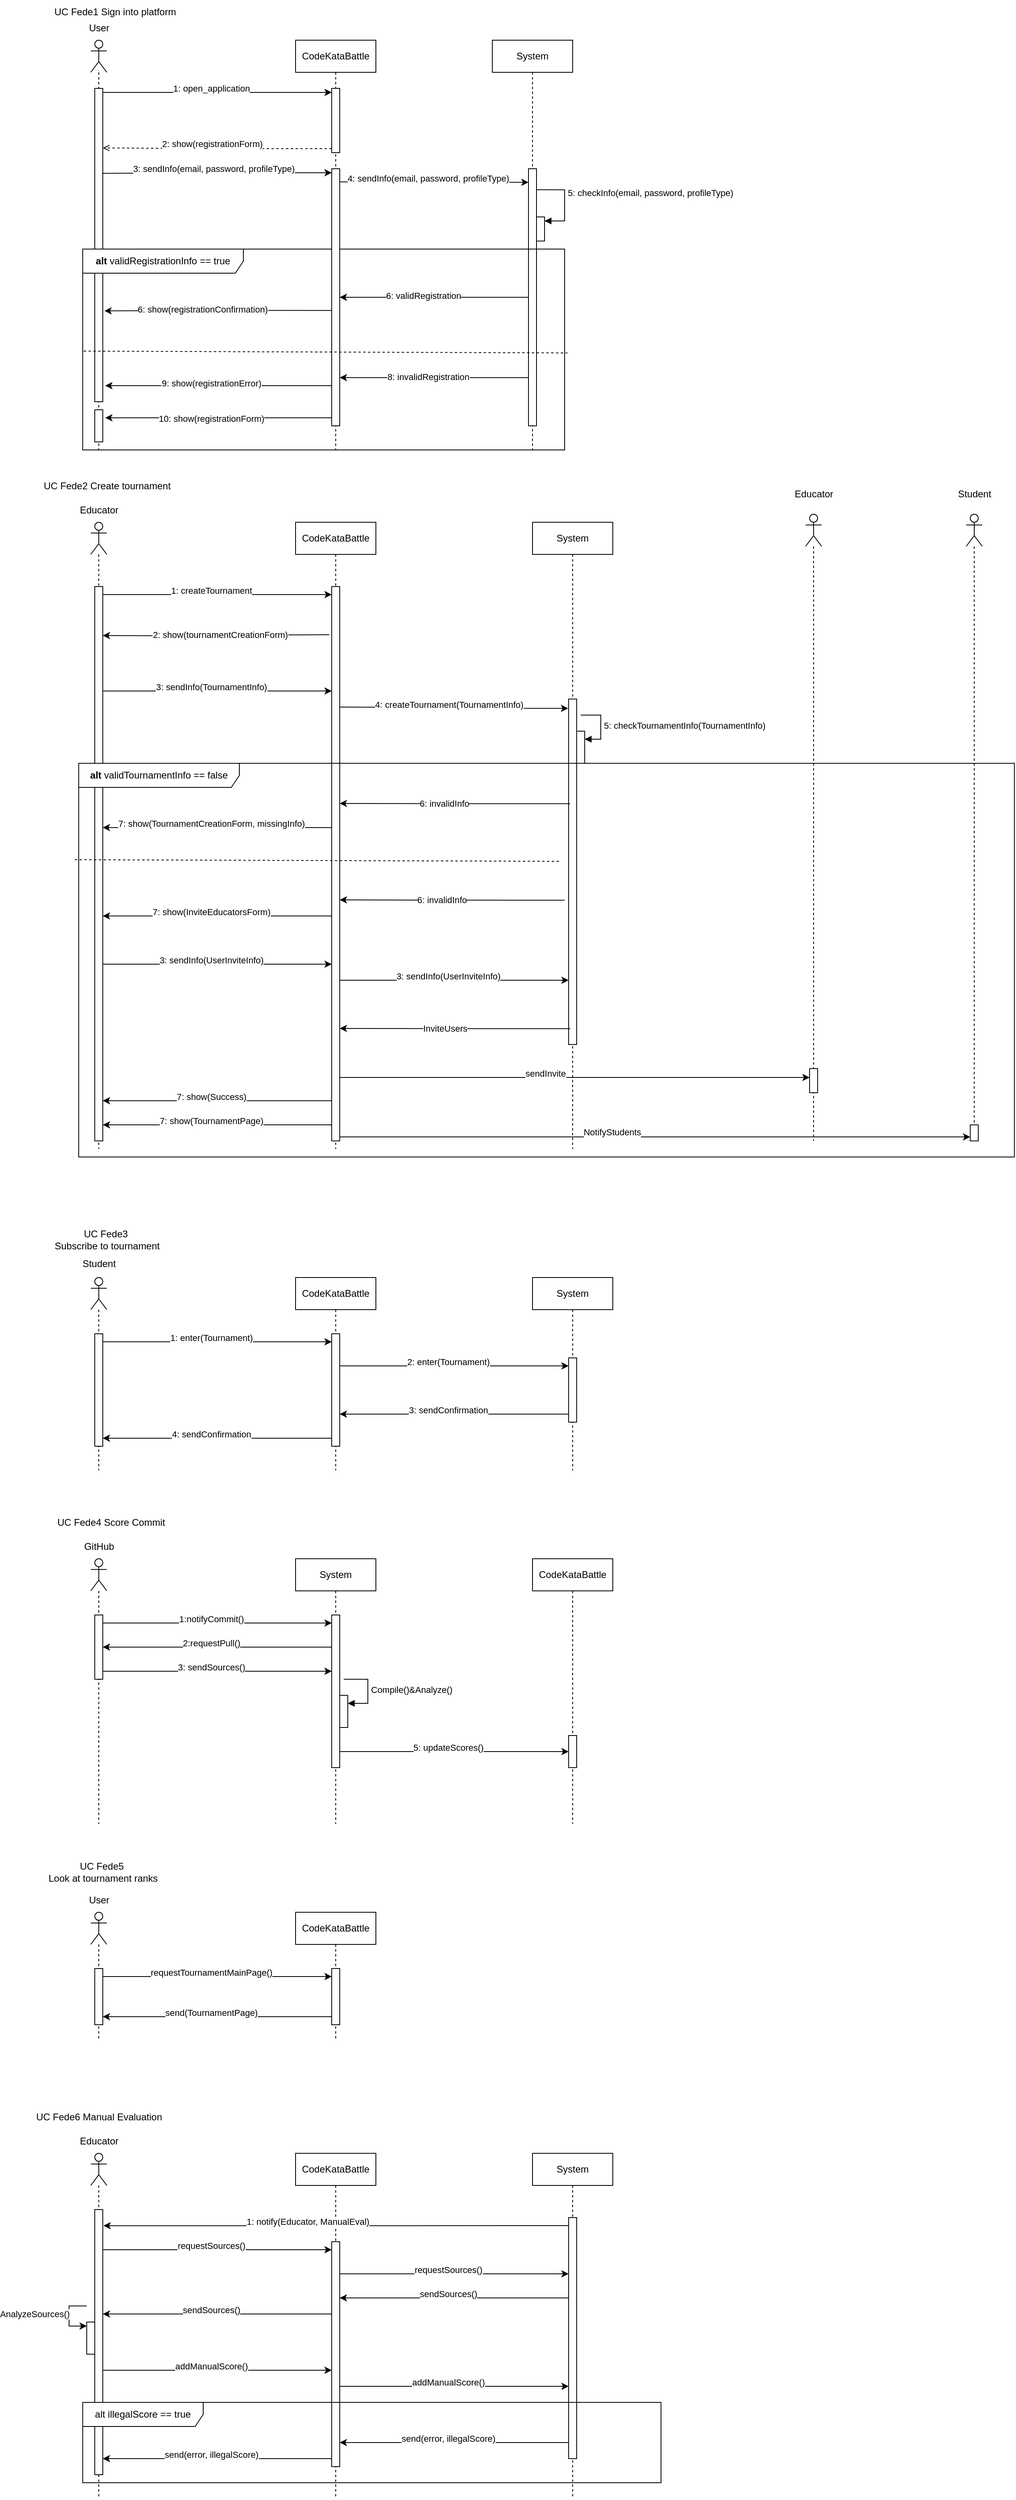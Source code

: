 <mxfile version="22.1.3" type="device">
  <diagram name="Page-1" id="2YBvvXClWsGukQMizWep">
    <mxGraphModel dx="1669" dy="454" grid="1" gridSize="10" guides="1" tooltips="1" connect="1" arrows="1" fold="1" page="1" pageScale="1" pageWidth="850" pageHeight="1100" math="0" shadow="0">
      <root>
        <mxCell id="0" />
        <mxCell id="1" parent="0" />
        <mxCell id="Wwknnj7imQhr6KvqIxDG-1" value="" style="shape=umlLifeline;perimeter=lifelinePerimeter;whiteSpace=wrap;html=1;container=1;dropTarget=0;collapsible=0;recursiveResize=0;outlineConnect=0;portConstraint=eastwest;newEdgeStyle={&quot;curved&quot;:0,&quot;rounded&quot;:0};participant=umlActor;" parent="1" vertex="1">
          <mxGeometry x="70" y="60" width="20" height="510" as="geometry" />
        </mxCell>
        <mxCell id="Wwknnj7imQhr6KvqIxDG-5" value="" style="html=1;points=[[0,0,0,0,5],[0,0.5,0,0,0],[0,1,0,0,-5],[1,0,0,0,5],[1,0.5,0,0,0],[1,1,0,0,-5]];perimeter=orthogonalPerimeter;outlineConnect=0;targetShapes=umlLifeline;portConstraint=eastwest;newEdgeStyle={&quot;curved&quot;:0,&quot;rounded&quot;:0};" parent="Wwknnj7imQhr6KvqIxDG-1" vertex="1">
          <mxGeometry x="5" y="60" width="10" height="390" as="geometry" />
        </mxCell>
        <mxCell id="Wwknnj7imQhr6KvqIxDG-2" value="CodeKataBattle" style="shape=umlLifeline;perimeter=lifelinePerimeter;whiteSpace=wrap;html=1;container=1;dropTarget=0;collapsible=0;recursiveResize=0;outlineConnect=0;portConstraint=eastwest;newEdgeStyle={&quot;curved&quot;:0,&quot;rounded&quot;:0};" parent="1" vertex="1">
          <mxGeometry x="325" y="60" width="100" height="510" as="geometry" />
        </mxCell>
        <mxCell id="Wwknnj7imQhr6KvqIxDG-3" value="" style="html=1;points=[[0,0,0,0,5],[0,1,0,0,-5],[1,0,0,0,5],[1,1,0,0,-5]];perimeter=orthogonalPerimeter;outlineConnect=0;targetShapes=umlLifeline;portConstraint=eastwest;newEdgeStyle={&quot;curved&quot;:0,&quot;rounded&quot;:0};" parent="Wwknnj7imQhr6KvqIxDG-2" vertex="1">
          <mxGeometry x="45" y="60" width="10" height="80" as="geometry" />
        </mxCell>
        <mxCell id="Wwknnj7imQhr6KvqIxDG-6" style="edgeStyle=orthogonalEdgeStyle;rounded=0;orthogonalLoop=1;jettySize=auto;html=1;curved=0;exitX=1;exitY=0;exitDx=0;exitDy=5;exitPerimeter=0;entryX=0;entryY=0;entryDx=0;entryDy=5;entryPerimeter=0;" parent="1" source="Wwknnj7imQhr6KvqIxDG-5" target="Wwknnj7imQhr6KvqIxDG-3" edge="1">
          <mxGeometry relative="1" as="geometry" />
        </mxCell>
        <mxCell id="Wwknnj7imQhr6KvqIxDG-7" value="1: open_application" style="edgeLabel;html=1;align=center;verticalAlign=middle;resizable=0;points=[];" parent="Wwknnj7imQhr6KvqIxDG-6" vertex="1" connectable="0">
          <mxGeometry x="-0.192" relative="1" as="geometry">
            <mxPoint x="20" y="-5" as="offset" />
          </mxGeometry>
        </mxCell>
        <mxCell id="Wwknnj7imQhr6KvqIxDG-8" style="edgeStyle=orthogonalEdgeStyle;rounded=0;orthogonalLoop=1;jettySize=auto;html=1;curved=0;exitX=0;exitY=1;exitDx=0;exitDy=-5;exitPerimeter=0;dashed=1;endArrow=open;endFill=0;entryX=0.755;entryY=0.263;entryDx=0;entryDy=0;entryPerimeter=0;" parent="1" source="Wwknnj7imQhr6KvqIxDG-3" target="Wwknnj7imQhr6KvqIxDG-1" edge="1">
          <mxGeometry relative="1" as="geometry">
            <mxPoint x="100" y="195" as="targetPoint" />
          </mxGeometry>
        </mxCell>
        <mxCell id="Wwknnj7imQhr6KvqIxDG-9" value="2: show(registrationForm)" style="edgeLabel;html=1;align=center;verticalAlign=middle;resizable=0;points=[];" parent="Wwknnj7imQhr6KvqIxDG-8" vertex="1" connectable="0">
          <mxGeometry x="0.155" y="1" relative="1" as="geometry">
            <mxPoint x="15" y="-6" as="offset" />
          </mxGeometry>
        </mxCell>
        <mxCell id="Wwknnj7imQhr6KvqIxDG-10" value="System" style="shape=umlLifeline;perimeter=lifelinePerimeter;whiteSpace=wrap;html=1;container=1;dropTarget=0;collapsible=0;recursiveResize=0;outlineConnect=0;portConstraint=eastwest;newEdgeStyle={&quot;curved&quot;:0,&quot;rounded&quot;:0};" parent="1" vertex="1">
          <mxGeometry x="570" y="60" width="100" height="510" as="geometry" />
        </mxCell>
        <mxCell id="Wwknnj7imQhr6KvqIxDG-12" value="" style="html=1;points=[[0,0,0,0,5],[0,1,0,0,-5],[1,0,0,0,5],[1,1,0,0,-5]];perimeter=orthogonalPerimeter;outlineConnect=0;targetShapes=umlLifeline;portConstraint=eastwest;newEdgeStyle={&quot;curved&quot;:0,&quot;rounded&quot;:0};" parent="Wwknnj7imQhr6KvqIxDG-10" vertex="1">
          <mxGeometry x="45" y="160" width="10" height="320" as="geometry" />
        </mxCell>
        <mxCell id="Wwknnj7imQhr6KvqIxDG-26" value="" style="html=1;points=[[0,0,0,0,5],[0,1,0,0,-5],[1,0,0,0,5],[1,1,0,0,-5]];perimeter=orthogonalPerimeter;outlineConnect=0;targetShapes=umlLifeline;portConstraint=eastwest;newEdgeStyle={&quot;curved&quot;:0,&quot;rounded&quot;:0};" parent="Wwknnj7imQhr6KvqIxDG-10" vertex="1">
          <mxGeometry x="55" y="220" width="10" height="30" as="geometry" />
        </mxCell>
        <mxCell id="Wwknnj7imQhr6KvqIxDG-27" value="5: checkInfo(email, password, profileType)" style="html=1;align=left;spacingLeft=2;endArrow=block;rounded=0;edgeStyle=orthogonalEdgeStyle;curved=0;rounded=0;exitX=0.546;exitY=0.365;exitDx=0;exitDy=0;exitPerimeter=0;entryX=1;entryY=0;entryDx=0;entryDy=5;entryPerimeter=0;" parent="Wwknnj7imQhr6KvqIxDG-10" source="Wwknnj7imQhr6KvqIxDG-10" target="Wwknnj7imQhr6KvqIxDG-26" edge="1">
          <mxGeometry x="-0.21" relative="1" as="geometry">
            <mxPoint x="60" y="170" as="sourcePoint" />
            <Array as="points">
              <mxPoint x="90" y="186" />
              <mxPoint x="90" y="225" />
            </Array>
            <mxPoint as="offset" />
          </mxGeometry>
        </mxCell>
        <mxCell id="Wwknnj7imQhr6KvqIxDG-14" style="edgeStyle=orthogonalEdgeStyle;rounded=0;orthogonalLoop=1;jettySize=auto;html=1;curved=0;entryX=0.707;entryY=0.325;entryDx=0;entryDy=0;entryPerimeter=0;startArrow=classic;startFill=1;endArrow=none;endFill=0;exitX=0;exitY=0;exitDx=0;exitDy=5;exitPerimeter=0;" parent="1" source="Wwknnj7imQhr6KvqIxDG-19" target="Wwknnj7imQhr6KvqIxDG-1" edge="1">
          <mxGeometry relative="1" as="geometry">
            <mxPoint x="360" y="225" as="sourcePoint" />
          </mxGeometry>
        </mxCell>
        <mxCell id="Wwknnj7imQhr6KvqIxDG-15" value="3: sendInfo(email, password, profileType)" style="edgeLabel;html=1;align=center;verticalAlign=middle;resizable=0;points=[];" parent="Wwknnj7imQhr6KvqIxDG-14" vertex="1" connectable="0">
          <mxGeometry x="0.032" relative="1" as="geometry">
            <mxPoint y="-6" as="offset" />
          </mxGeometry>
        </mxCell>
        <mxCell id="Wwknnj7imQhr6KvqIxDG-17" value="&lt;b&gt;alt&lt;/b&gt;&amp;nbsp;validRegistrationInfo == true" style="shape=umlFrame;whiteSpace=wrap;html=1;pointerEvents=0;width=200;height=30;" parent="1" vertex="1">
          <mxGeometry x="60" y="320" width="600" height="250" as="geometry" />
        </mxCell>
        <mxCell id="Wwknnj7imQhr6KvqIxDG-29" style="edgeStyle=orthogonalEdgeStyle;rounded=0;orthogonalLoop=1;jettySize=auto;html=1;curved=0;entryX=1.2;entryY=0.71;entryDx=0;entryDy=0;entryPerimeter=0;exitX=-0.062;exitY=0.551;exitDx=0;exitDy=0;exitPerimeter=0;" parent="1" source="Wwknnj7imQhr6KvqIxDG-19" target="Wwknnj7imQhr6KvqIxDG-5" edge="1">
          <mxGeometry relative="1" as="geometry" />
        </mxCell>
        <mxCell id="Wwknnj7imQhr6KvqIxDG-33" value="6: show(registrationConfirmation)" style="edgeLabel;html=1;align=center;verticalAlign=middle;resizable=0;points=[];" parent="Wwknnj7imQhr6KvqIxDG-29" vertex="1" connectable="0">
          <mxGeometry x="0.143" y="-2" relative="1" as="geometry">
            <mxPoint as="offset" />
          </mxGeometry>
        </mxCell>
        <mxCell id="Wwknnj7imQhr6KvqIxDG-19" value="" style="html=1;points=[[0,0,0,0,5],[0,1,0,0,-5],[1,0,0,0,5],[1,1,0,0,-5]];perimeter=orthogonalPerimeter;outlineConnect=0;targetShapes=umlLifeline;portConstraint=eastwest;newEdgeStyle={&quot;curved&quot;:0,&quot;rounded&quot;:0};" parent="1" vertex="1">
          <mxGeometry x="370" y="220" width="10" height="320" as="geometry" />
        </mxCell>
        <mxCell id="Wwknnj7imQhr6KvqIxDG-20" style="edgeStyle=orthogonalEdgeStyle;rounded=0;orthogonalLoop=1;jettySize=auto;html=1;curved=0;exitX=1.033;exitY=0.051;exitDx=0;exitDy=0;exitPerimeter=0;entryX=0.01;entryY=0.053;entryDx=0;entryDy=0;entryPerimeter=0;" parent="1" source="Wwknnj7imQhr6KvqIxDG-19" target="Wwknnj7imQhr6KvqIxDG-12" edge="1">
          <mxGeometry relative="1" as="geometry" />
        </mxCell>
        <mxCell id="Wwknnj7imQhr6KvqIxDG-21" value="4: sendInfo(email, password, profileType)" style="edgeLabel;html=1;align=center;verticalAlign=middle;resizable=0;points=[];" parent="Wwknnj7imQhr6KvqIxDG-20" vertex="1" connectable="0">
          <mxGeometry x="0.04" relative="1" as="geometry">
            <mxPoint x="-12" y="-5" as="offset" />
          </mxGeometry>
        </mxCell>
        <mxCell id="Wwknnj7imQhr6KvqIxDG-22" value="" style="endArrow=none;dashed=1;html=1;rounded=0;entryX=1.006;entryY=0.517;entryDx=0;entryDy=0;entryPerimeter=0;exitX=0.002;exitY=0.508;exitDx=0;exitDy=0;exitPerimeter=0;" parent="1" source="Wwknnj7imQhr6KvqIxDG-17" target="Wwknnj7imQhr6KvqIxDG-17" edge="1">
          <mxGeometry width="50" height="50" relative="1" as="geometry">
            <mxPoint x="60" y="380" as="sourcePoint" />
            <mxPoint x="110" y="330" as="targetPoint" />
          </mxGeometry>
        </mxCell>
        <mxCell id="Wwknnj7imQhr6KvqIxDG-28" style="edgeStyle=orthogonalEdgeStyle;rounded=0;orthogonalLoop=1;jettySize=auto;html=1;curved=0;" parent="1" source="Wwknnj7imQhr6KvqIxDG-12" target="Wwknnj7imQhr6KvqIxDG-19" edge="1">
          <mxGeometry relative="1" as="geometry" />
        </mxCell>
        <mxCell id="Wwknnj7imQhr6KvqIxDG-32" value="6: validRegistration" style="edgeLabel;html=1;align=center;verticalAlign=middle;resizable=0;points=[];" parent="Wwknnj7imQhr6KvqIxDG-28" vertex="1" connectable="0">
          <mxGeometry x="0.118" y="-2" relative="1" as="geometry">
            <mxPoint as="offset" />
          </mxGeometry>
        </mxCell>
        <mxCell id="Wwknnj7imQhr6KvqIxDG-30" style="edgeStyle=orthogonalEdgeStyle;rounded=0;orthogonalLoop=1;jettySize=auto;html=1;curved=0;entryX=1.248;entryY=0.657;entryDx=0;entryDy=0;entryPerimeter=0;exitX=-0.062;exitY=0.551;exitDx=0;exitDy=0;exitPerimeter=0;" parent="1" edge="1">
          <mxGeometry relative="1" as="geometry">
            <mxPoint x="370" y="490" as="sourcePoint" />
            <mxPoint x="88" y="490" as="targetPoint" />
          </mxGeometry>
        </mxCell>
        <mxCell id="Wwknnj7imQhr6KvqIxDG-36" value="9: show(registrationError)" style="edgeLabel;html=1;align=center;verticalAlign=middle;resizable=0;points=[];" parent="Wwknnj7imQhr6KvqIxDG-30" vertex="1" connectable="0">
          <mxGeometry x="0.423" y="-3" relative="1" as="geometry">
            <mxPoint x="50" as="offset" />
          </mxGeometry>
        </mxCell>
        <mxCell id="Wwknnj7imQhr6KvqIxDG-31" style="edgeStyle=orthogonalEdgeStyle;rounded=0;orthogonalLoop=1;jettySize=auto;html=1;curved=0;" parent="1" edge="1">
          <mxGeometry relative="1" as="geometry">
            <mxPoint x="615" y="480" as="sourcePoint" />
            <mxPoint x="380" y="480" as="targetPoint" />
          </mxGeometry>
        </mxCell>
        <mxCell id="Wwknnj7imQhr6KvqIxDG-35" value="8: invalidRegistration" style="edgeLabel;html=1;align=center;verticalAlign=middle;resizable=0;points=[];" parent="Wwknnj7imQhr6KvqIxDG-31" vertex="1" connectable="0">
          <mxGeometry x="0.219" y="-1" relative="1" as="geometry">
            <mxPoint x="18" as="offset" />
          </mxGeometry>
        </mxCell>
        <mxCell id="Wwknnj7imQhr6KvqIxDG-34" style="edgeStyle=orthogonalEdgeStyle;rounded=0;orthogonalLoop=1;jettySize=auto;html=1;curved=0;entryX=1.248;entryY=0.657;entryDx=0;entryDy=0;entryPerimeter=0;exitX=-0.062;exitY=0.551;exitDx=0;exitDy=0;exitPerimeter=0;" parent="1" edge="1">
          <mxGeometry relative="1" as="geometry">
            <mxPoint x="370" y="530" as="sourcePoint" />
            <mxPoint x="88" y="530" as="targetPoint" />
          </mxGeometry>
        </mxCell>
        <mxCell id="Wwknnj7imQhr6KvqIxDG-37" value="10: show(registrationForm)" style="edgeLabel;html=1;align=center;verticalAlign=middle;resizable=0;points=[];" parent="Wwknnj7imQhr6KvqIxDG-34" vertex="1" connectable="0">
          <mxGeometry x="0.24" y="1" relative="1" as="geometry">
            <mxPoint x="25" as="offset" />
          </mxGeometry>
        </mxCell>
        <mxCell id="Wwknnj7imQhr6KvqIxDG-38" value="User" style="text;html=1;align=center;verticalAlign=middle;resizable=0;points=[];autosize=1;strokeColor=none;fillColor=none;" parent="1" vertex="1">
          <mxGeometry x="55" y="30" width="50" height="30" as="geometry" />
        </mxCell>
        <mxCell id="Wwknnj7imQhr6KvqIxDG-39" value="" style="html=1;points=[[0,0,0,0,5],[0,0.5,0,0,0],[0,1,0,0,-5],[1,0,0,0,5],[1,0.5,0,0,0],[1,1,0,0,-5]];perimeter=orthogonalPerimeter;outlineConnect=0;targetShapes=umlLifeline;portConstraint=eastwest;newEdgeStyle={&quot;curved&quot;:0,&quot;rounded&quot;:0};" parent="1" vertex="1">
          <mxGeometry x="75" y="520" width="10" height="40" as="geometry" />
        </mxCell>
        <mxCell id="Wwknnj7imQhr6KvqIxDG-40" value="UC Fede1 Sign into platform" style="text;html=1;align=center;verticalAlign=middle;resizable=0;points=[];autosize=1;strokeColor=none;fillColor=none;" parent="1" vertex="1">
          <mxGeometry x="15" y="10" width="170" height="30" as="geometry" />
        </mxCell>
        <mxCell id="Wwknnj7imQhr6KvqIxDG-41" value="UC Fede2 Create tournament" style="text;html=1;align=center;verticalAlign=middle;resizable=0;points=[];autosize=1;strokeColor=none;fillColor=none;" parent="1" vertex="1">
          <mxGeometry y="600" width="180" height="30" as="geometry" />
        </mxCell>
        <mxCell id="Wwknnj7imQhr6KvqIxDG-43" value="" style="shape=umlLifeline;perimeter=lifelinePerimeter;whiteSpace=wrap;html=1;container=1;dropTarget=0;collapsible=0;recursiveResize=0;outlineConnect=0;portConstraint=eastwest;newEdgeStyle={&quot;curved&quot;:0,&quot;rounded&quot;:0};participant=umlActor;" parent="1" vertex="1">
          <mxGeometry x="70" y="660" width="20" height="780" as="geometry" />
        </mxCell>
        <mxCell id="Wwknnj7imQhr6KvqIxDG-70" value="" style="html=1;points=[[0,0,0,0,5],[0,1,0,0,-5],[1,0,0,0,5],[1,1,0,0,-5]];perimeter=orthogonalPerimeter;outlineConnect=0;targetShapes=umlLifeline;portConstraint=eastwest;newEdgeStyle={&quot;curved&quot;:0,&quot;rounded&quot;:0};" parent="Wwknnj7imQhr6KvqIxDG-43" vertex="1">
          <mxGeometry x="5" y="80" width="10" height="690" as="geometry" />
        </mxCell>
        <mxCell id="Wwknnj7imQhr6KvqIxDG-44" value="CodeKataBattle" style="shape=umlLifeline;perimeter=lifelinePerimeter;whiteSpace=wrap;html=1;container=1;dropTarget=0;collapsible=0;recursiveResize=0;outlineConnect=0;portConstraint=eastwest;newEdgeStyle={&quot;curved&quot;:0,&quot;rounded&quot;:0};" parent="1" vertex="1">
          <mxGeometry x="325" y="660" width="100" height="780" as="geometry" />
        </mxCell>
        <mxCell id="Wwknnj7imQhr6KvqIxDG-71" value="" style="html=1;points=[[0,0,0,0,5],[0,1,0,0,-5],[1,0,0,0,5],[1,1,0,0,-5]];perimeter=orthogonalPerimeter;outlineConnect=0;targetShapes=umlLifeline;portConstraint=eastwest;newEdgeStyle={&quot;curved&quot;:0,&quot;rounded&quot;:0};" parent="Wwknnj7imQhr6KvqIxDG-44" vertex="1">
          <mxGeometry x="45" y="80" width="10" height="690" as="geometry" />
        </mxCell>
        <mxCell id="Wwknnj7imQhr6KvqIxDG-46" value="System" style="shape=umlLifeline;perimeter=lifelinePerimeter;whiteSpace=wrap;html=1;container=1;dropTarget=0;collapsible=0;recursiveResize=0;outlineConnect=0;portConstraint=eastwest;newEdgeStyle={&quot;curved&quot;:0,&quot;rounded&quot;:0};" parent="1" vertex="1">
          <mxGeometry x="620" y="660" width="100" height="780" as="geometry" />
        </mxCell>
        <mxCell id="Wwknnj7imQhr6KvqIxDG-61" value="" style="html=1;points=[[0,0,0,0,5],[0,1,0,0,-5],[1,0,0,0,5],[1,1,0,0,-5]];perimeter=orthogonalPerimeter;outlineConnect=0;targetShapes=umlLifeline;portConstraint=eastwest;newEdgeStyle={&quot;curved&quot;:0,&quot;rounded&quot;:0};" parent="Wwknnj7imQhr6KvqIxDG-46" vertex="1">
          <mxGeometry x="55" y="260" width="10" height="40" as="geometry" />
        </mxCell>
        <mxCell id="Wwknnj7imQhr6KvqIxDG-62" value="5: checkTournamentInfo(TournamentInfo)" style="html=1;align=left;spacingLeft=2;endArrow=block;rounded=0;edgeStyle=orthogonalEdgeStyle;curved=0;rounded=0;" parent="Wwknnj7imQhr6KvqIxDG-46" target="Wwknnj7imQhr6KvqIxDG-61" edge="1">
          <mxGeometry relative="1" as="geometry">
            <mxPoint x="60" y="240" as="sourcePoint" />
            <Array as="points">
              <mxPoint x="85" y="270" />
            </Array>
          </mxGeometry>
        </mxCell>
        <mxCell id="Wwknnj7imQhr6KvqIxDG-72" value="" style="html=1;points=[[0,0,0,0,5],[0,1,0,0,-5],[1,0,0,0,5],[1,1,0,0,-5]];perimeter=orthogonalPerimeter;outlineConnect=0;targetShapes=umlLifeline;portConstraint=eastwest;newEdgeStyle={&quot;curved&quot;:0,&quot;rounded&quot;:0};" parent="Wwknnj7imQhr6KvqIxDG-46" vertex="1">
          <mxGeometry x="45" y="220" width="10" height="430" as="geometry" />
        </mxCell>
        <mxCell id="Wwknnj7imQhr6KvqIxDG-48" style="edgeStyle=orthogonalEdgeStyle;rounded=0;orthogonalLoop=1;jettySize=auto;html=1;curved=0;exitX=1;exitY=0;exitDx=0;exitDy=5;exitPerimeter=0;entryX=0;entryY=0;entryDx=0;entryDy=5;entryPerimeter=0;" parent="1" edge="1">
          <mxGeometry relative="1" as="geometry">
            <mxPoint x="85" y="750" as="sourcePoint" />
            <mxPoint x="370" y="750" as="targetPoint" />
          </mxGeometry>
        </mxCell>
        <mxCell id="Wwknnj7imQhr6KvqIxDG-49" value="1: createTournament" style="edgeLabel;html=1;align=center;verticalAlign=middle;resizable=0;points=[];" parent="Wwknnj7imQhr6KvqIxDG-48" vertex="1" connectable="0">
          <mxGeometry x="-0.192" relative="1" as="geometry">
            <mxPoint x="20" y="-5" as="offset" />
          </mxGeometry>
        </mxCell>
        <mxCell id="Wwknnj7imQhr6KvqIxDG-50" style="edgeStyle=orthogonalEdgeStyle;rounded=0;orthogonalLoop=1;jettySize=auto;html=1;curved=0;entryX=1.2;entryY=0.71;entryDx=0;entryDy=0;entryPerimeter=0;exitX=-0.062;exitY=0.551;exitDx=0;exitDy=0;exitPerimeter=0;" parent="1" edge="1">
          <mxGeometry relative="1" as="geometry">
            <mxPoint x="367" y="800" as="sourcePoint" />
            <mxPoint x="85" y="801" as="targetPoint" />
          </mxGeometry>
        </mxCell>
        <mxCell id="Wwknnj7imQhr6KvqIxDG-51" value="2: show(tournamentCreationForm)" style="edgeLabel;html=1;align=center;verticalAlign=middle;resizable=0;points=[];" parent="Wwknnj7imQhr6KvqIxDG-50" vertex="1" connectable="0">
          <mxGeometry x="0.143" y="-2" relative="1" as="geometry">
            <mxPoint x="24" as="offset" />
          </mxGeometry>
        </mxCell>
        <mxCell id="Wwknnj7imQhr6KvqIxDG-52" style="edgeStyle=orthogonalEdgeStyle;rounded=0;orthogonalLoop=1;jettySize=auto;html=1;curved=0;exitX=1;exitY=0;exitDx=0;exitDy=5;exitPerimeter=0;entryX=0;entryY=0;entryDx=0;entryDy=5;entryPerimeter=0;" parent="1" edge="1">
          <mxGeometry relative="1" as="geometry">
            <mxPoint x="85" y="870" as="sourcePoint" />
            <mxPoint x="370" y="870" as="targetPoint" />
          </mxGeometry>
        </mxCell>
        <mxCell id="Wwknnj7imQhr6KvqIxDG-53" value="3: sendInfo(TournamentInfo)" style="edgeLabel;html=1;align=center;verticalAlign=middle;resizable=0;points=[];" parent="Wwknnj7imQhr6KvqIxDG-52" vertex="1" connectable="0">
          <mxGeometry x="-0.192" relative="1" as="geometry">
            <mxPoint x="20" y="-5" as="offset" />
          </mxGeometry>
        </mxCell>
        <mxCell id="Wwknnj7imQhr6KvqIxDG-56" style="edgeStyle=orthogonalEdgeStyle;rounded=0;orthogonalLoop=1;jettySize=auto;html=1;curved=0;exitX=1.033;exitY=0.051;exitDx=0;exitDy=0;exitPerimeter=0;entryX=0.444;entryY=0.297;entryDx=0;entryDy=0;entryPerimeter=0;" parent="1" target="Wwknnj7imQhr6KvqIxDG-46" edge="1">
          <mxGeometry relative="1" as="geometry">
            <mxPoint x="380" y="890" as="sourcePoint" />
            <mxPoint x="615" y="891" as="targetPoint" />
          </mxGeometry>
        </mxCell>
        <mxCell id="Wwknnj7imQhr6KvqIxDG-57" value="4: createTournament(TournamentInfo)" style="edgeLabel;html=1;align=center;verticalAlign=middle;resizable=0;points=[];" parent="Wwknnj7imQhr6KvqIxDG-56" vertex="1" connectable="0">
          <mxGeometry x="0.04" relative="1" as="geometry">
            <mxPoint x="-12" y="-5" as="offset" />
          </mxGeometry>
        </mxCell>
        <mxCell id="Wwknnj7imQhr6KvqIxDG-58" value="&lt;b&gt;alt&lt;/b&gt;&amp;nbsp;validTournamentInfo == false" style="shape=umlFrame;whiteSpace=wrap;html=1;pointerEvents=0;width=200;height=30;" parent="1" vertex="1">
          <mxGeometry x="55" y="960" width="1165" height="490" as="geometry" />
        </mxCell>
        <mxCell id="Wwknnj7imQhr6KvqIxDG-63" style="edgeStyle=orthogonalEdgeStyle;rounded=0;orthogonalLoop=1;jettySize=auto;html=1;curved=0;exitX=0.468;exitY=0.449;exitDx=0;exitDy=0;exitPerimeter=0;" parent="1" source="Wwknnj7imQhr6KvqIxDG-46" edge="1">
          <mxGeometry relative="1" as="geometry">
            <mxPoint x="615" y="1010" as="sourcePoint" />
            <mxPoint x="380" y="1010" as="targetPoint" />
          </mxGeometry>
        </mxCell>
        <mxCell id="Wwknnj7imQhr6KvqIxDG-64" value="6: invalidInfo" style="edgeLabel;html=1;align=center;verticalAlign=middle;resizable=0;points=[];" parent="Wwknnj7imQhr6KvqIxDG-63" vertex="1" connectable="0">
          <mxGeometry x="0.219" y="-1" relative="1" as="geometry">
            <mxPoint x="18" as="offset" />
          </mxGeometry>
        </mxCell>
        <mxCell id="Wwknnj7imQhr6KvqIxDG-67" style="edgeStyle=orthogonalEdgeStyle;rounded=0;orthogonalLoop=1;jettySize=auto;html=1;curved=0;exitX=1;exitY=0;exitDx=0;exitDy=5;exitPerimeter=0;entryX=0;entryY=0;entryDx=0;entryDy=5;entryPerimeter=0;endArrow=none;endFill=0;startArrow=classic;startFill=1;" parent="1" edge="1">
          <mxGeometry relative="1" as="geometry">
            <mxPoint x="85" y="1040" as="sourcePoint" />
            <mxPoint x="370" y="1040" as="targetPoint" />
          </mxGeometry>
        </mxCell>
        <mxCell id="Wwknnj7imQhr6KvqIxDG-68" value="7: show(TournamentCreationForm, missingInfo)" style="edgeLabel;html=1;align=center;verticalAlign=middle;resizable=0;points=[];" parent="Wwknnj7imQhr6KvqIxDG-67" vertex="1" connectable="0">
          <mxGeometry x="-0.192" relative="1" as="geometry">
            <mxPoint x="20" y="-5" as="offset" />
          </mxGeometry>
        </mxCell>
        <mxCell id="Wwknnj7imQhr6KvqIxDG-69" value="" style="endArrow=none;dashed=1;html=1;rounded=0;entryX=1.006;entryY=0.517;entryDx=0;entryDy=0;entryPerimeter=0;exitX=0.002;exitY=0.508;exitDx=0;exitDy=0;exitPerimeter=0;" parent="1" edge="1">
          <mxGeometry width="50" height="50" relative="1" as="geometry">
            <mxPoint x="50" y="1080" as="sourcePoint" />
            <mxPoint x="653" y="1082" as="targetPoint" />
          </mxGeometry>
        </mxCell>
        <mxCell id="Wwknnj7imQhr6KvqIxDG-73" style="edgeStyle=orthogonalEdgeStyle;rounded=0;orthogonalLoop=1;jettySize=auto;html=1;curved=0;exitX=0.4;exitY=0.603;exitDx=0;exitDy=0;exitPerimeter=0;" parent="1" source="Wwknnj7imQhr6KvqIxDG-46" edge="1">
          <mxGeometry relative="1" as="geometry">
            <mxPoint x="615" y="1130" as="sourcePoint" />
            <mxPoint x="380" y="1130" as="targetPoint" />
          </mxGeometry>
        </mxCell>
        <mxCell id="Wwknnj7imQhr6KvqIxDG-74" value="6: invalidInfo" style="edgeLabel;html=1;align=center;verticalAlign=middle;resizable=0;points=[];" parent="Wwknnj7imQhr6KvqIxDG-73" vertex="1" connectable="0">
          <mxGeometry x="0.219" y="-1" relative="1" as="geometry">
            <mxPoint x="18" as="offset" />
          </mxGeometry>
        </mxCell>
        <mxCell id="Wwknnj7imQhr6KvqIxDG-77" style="edgeStyle=orthogonalEdgeStyle;rounded=0;orthogonalLoop=1;jettySize=auto;html=1;curved=0;exitX=1;exitY=0;exitDx=0;exitDy=5;exitPerimeter=0;entryX=0;entryY=0;entryDx=0;entryDy=5;entryPerimeter=0;endArrow=none;endFill=0;startArrow=classic;startFill=1;" parent="1" edge="1">
          <mxGeometry relative="1" as="geometry">
            <mxPoint x="85" y="1150" as="sourcePoint" />
            <mxPoint x="370" y="1150" as="targetPoint" />
          </mxGeometry>
        </mxCell>
        <mxCell id="Wwknnj7imQhr6KvqIxDG-78" value="7: show(InviteEducatorsForm)" style="edgeLabel;html=1;align=center;verticalAlign=middle;resizable=0;points=[];" parent="Wwknnj7imQhr6KvqIxDG-77" vertex="1" connectable="0">
          <mxGeometry x="-0.192" relative="1" as="geometry">
            <mxPoint x="20" y="-5" as="offset" />
          </mxGeometry>
        </mxCell>
        <mxCell id="Wwknnj7imQhr6KvqIxDG-79" style="edgeStyle=orthogonalEdgeStyle;rounded=0;orthogonalLoop=1;jettySize=auto;html=1;curved=0;exitX=1;exitY=0;exitDx=0;exitDy=5;exitPerimeter=0;entryX=0;entryY=0;entryDx=0;entryDy=5;entryPerimeter=0;" parent="1" edge="1">
          <mxGeometry relative="1" as="geometry">
            <mxPoint x="85" y="1210" as="sourcePoint" />
            <mxPoint x="370" y="1210" as="targetPoint" />
          </mxGeometry>
        </mxCell>
        <mxCell id="Wwknnj7imQhr6KvqIxDG-80" value="3: sendInfo(UserInviteInfo)" style="edgeLabel;html=1;align=center;verticalAlign=middle;resizable=0;points=[];" parent="Wwknnj7imQhr6KvqIxDG-79" vertex="1" connectable="0">
          <mxGeometry x="-0.192" relative="1" as="geometry">
            <mxPoint x="20" y="-5" as="offset" />
          </mxGeometry>
        </mxCell>
        <mxCell id="Wwknnj7imQhr6KvqIxDG-81" style="edgeStyle=orthogonalEdgeStyle;rounded=0;orthogonalLoop=1;jettySize=auto;html=1;curved=0;exitX=1;exitY=0;exitDx=0;exitDy=5;exitPerimeter=0;entryX=0;entryY=0;entryDx=0;entryDy=5;entryPerimeter=0;" parent="1" edge="1">
          <mxGeometry relative="1" as="geometry">
            <mxPoint x="380" y="1230" as="sourcePoint" />
            <mxPoint x="665" y="1230" as="targetPoint" />
          </mxGeometry>
        </mxCell>
        <mxCell id="Wwknnj7imQhr6KvqIxDG-82" value="3: sendInfo(UserInviteInfo)" style="edgeLabel;html=1;align=center;verticalAlign=middle;resizable=0;points=[];" parent="Wwknnj7imQhr6KvqIxDG-81" vertex="1" connectable="0">
          <mxGeometry x="-0.192" relative="1" as="geometry">
            <mxPoint x="20" y="-5" as="offset" />
          </mxGeometry>
        </mxCell>
        <mxCell id="Wwknnj7imQhr6KvqIxDG-83" style="edgeStyle=orthogonalEdgeStyle;rounded=0;orthogonalLoop=1;jettySize=auto;html=1;curved=0;exitX=0.471;exitY=0.808;exitDx=0;exitDy=0;exitPerimeter=0;" parent="1" source="Wwknnj7imQhr6KvqIxDG-46" edge="1">
          <mxGeometry relative="1" as="geometry">
            <mxPoint x="660" y="1290" as="sourcePoint" />
            <mxPoint x="380" y="1290" as="targetPoint" />
          </mxGeometry>
        </mxCell>
        <mxCell id="Wwknnj7imQhr6KvqIxDG-84" value="InviteUsers" style="edgeLabel;html=1;align=center;verticalAlign=middle;resizable=0;points=[];" parent="Wwknnj7imQhr6KvqIxDG-83" vertex="1" connectable="0">
          <mxGeometry x="0.219" y="-1" relative="1" as="geometry">
            <mxPoint x="18" as="offset" />
          </mxGeometry>
        </mxCell>
        <mxCell id="Wwknnj7imQhr6KvqIxDG-85" value="" style="shape=umlLifeline;perimeter=lifelinePerimeter;whiteSpace=wrap;html=1;container=1;dropTarget=0;collapsible=0;recursiveResize=0;outlineConnect=0;portConstraint=eastwest;newEdgeStyle={&quot;curved&quot;:0,&quot;rounded&quot;:0};participant=umlActor;" parent="1" vertex="1">
          <mxGeometry x="960" y="650" width="20" height="780" as="geometry" />
        </mxCell>
        <mxCell id="Wwknnj7imQhr6KvqIxDG-86" value="" style="html=1;points=[[0,0,0,0,5],[0,1,0,0,-5],[1,0,0,0,5],[1,1,0,0,-5]];perimeter=orthogonalPerimeter;outlineConnect=0;targetShapes=umlLifeline;portConstraint=eastwest;newEdgeStyle={&quot;curved&quot;:0,&quot;rounded&quot;:0};" parent="Wwknnj7imQhr6KvqIxDG-85" vertex="1">
          <mxGeometry x="5" y="690" width="10" height="30" as="geometry" />
        </mxCell>
        <mxCell id="Wwknnj7imQhr6KvqIxDG-87" style="edgeStyle=orthogonalEdgeStyle;rounded=0;orthogonalLoop=1;jettySize=auto;html=1;curved=0;exitX=1;exitY=0;exitDx=0;exitDy=5;exitPerimeter=0;" parent="1" target="Wwknnj7imQhr6KvqIxDG-86" edge="1">
          <mxGeometry relative="1" as="geometry">
            <mxPoint x="380" y="1350" as="sourcePoint" />
            <mxPoint x="665" y="1350" as="targetPoint" />
            <Array as="points">
              <mxPoint x="380" y="1351" />
            </Array>
          </mxGeometry>
        </mxCell>
        <mxCell id="Wwknnj7imQhr6KvqIxDG-88" value="sendInvite" style="edgeLabel;html=1;align=center;verticalAlign=middle;resizable=0;points=[];" parent="Wwknnj7imQhr6KvqIxDG-87" vertex="1" connectable="0">
          <mxGeometry x="-0.192" relative="1" as="geometry">
            <mxPoint x="20" y="-5" as="offset" />
          </mxGeometry>
        </mxCell>
        <mxCell id="Wwknnj7imQhr6KvqIxDG-89" style="edgeStyle=orthogonalEdgeStyle;rounded=0;orthogonalLoop=1;jettySize=auto;html=1;curved=0;exitX=1;exitY=0;exitDx=0;exitDy=5;exitPerimeter=0;entryX=0;entryY=0;entryDx=0;entryDy=5;entryPerimeter=0;endArrow=none;endFill=0;startArrow=classic;startFill=1;" parent="1" edge="1">
          <mxGeometry relative="1" as="geometry">
            <mxPoint x="85" y="1380" as="sourcePoint" />
            <mxPoint x="370" y="1380" as="targetPoint" />
          </mxGeometry>
        </mxCell>
        <mxCell id="Wwknnj7imQhr6KvqIxDG-90" value="7: show(Success)" style="edgeLabel;html=1;align=center;verticalAlign=middle;resizable=0;points=[];" parent="Wwknnj7imQhr6KvqIxDG-89" vertex="1" connectable="0">
          <mxGeometry x="-0.192" relative="1" as="geometry">
            <mxPoint x="20" y="-5" as="offset" />
          </mxGeometry>
        </mxCell>
        <mxCell id="Wwknnj7imQhr6KvqIxDG-91" style="edgeStyle=orthogonalEdgeStyle;rounded=0;orthogonalLoop=1;jettySize=auto;html=1;curved=0;exitX=1;exitY=0;exitDx=0;exitDy=5;exitPerimeter=0;entryX=0;entryY=0;entryDx=0;entryDy=5;entryPerimeter=0;endArrow=none;endFill=0;startArrow=classic;startFill=1;" parent="1" edge="1">
          <mxGeometry relative="1" as="geometry">
            <mxPoint x="85" y="1410" as="sourcePoint" />
            <mxPoint x="370" y="1410" as="targetPoint" />
          </mxGeometry>
        </mxCell>
        <mxCell id="Wwknnj7imQhr6KvqIxDG-92" value="7: show(TournamentPage)" style="edgeLabel;html=1;align=center;verticalAlign=middle;resizable=0;points=[];" parent="Wwknnj7imQhr6KvqIxDG-91" vertex="1" connectable="0">
          <mxGeometry x="-0.192" relative="1" as="geometry">
            <mxPoint x="20" y="-5" as="offset" />
          </mxGeometry>
        </mxCell>
        <mxCell id="Wwknnj7imQhr6KvqIxDG-93" value="" style="shape=umlLifeline;perimeter=lifelinePerimeter;whiteSpace=wrap;html=1;container=1;dropTarget=0;collapsible=0;recursiveResize=0;outlineConnect=0;portConstraint=eastwest;newEdgeStyle={&quot;curved&quot;:0,&quot;rounded&quot;:0};participant=umlActor;" parent="1" vertex="1">
          <mxGeometry x="1160" y="650" width="20" height="780" as="geometry" />
        </mxCell>
        <mxCell id="Wwknnj7imQhr6KvqIxDG-94" value="" style="html=1;points=[[0,0,0,0,5],[0,1,0,0,-5],[1,0,0,0,5],[1,1,0,0,-5]];perimeter=orthogonalPerimeter;outlineConnect=0;targetShapes=umlLifeline;portConstraint=eastwest;newEdgeStyle={&quot;curved&quot;:0,&quot;rounded&quot;:0};" parent="Wwknnj7imQhr6KvqIxDG-93" vertex="1">
          <mxGeometry x="5" y="760" width="10" height="20" as="geometry" />
        </mxCell>
        <mxCell id="Wwknnj7imQhr6KvqIxDG-95" style="edgeStyle=orthogonalEdgeStyle;rounded=0;orthogonalLoop=1;jettySize=auto;html=1;curved=0;exitX=1;exitY=1;exitDx=0;exitDy=-5;exitPerimeter=0;entryX=0;entryY=1;entryDx=0;entryDy=-5;entryPerimeter=0;" parent="1" source="Wwknnj7imQhr6KvqIxDG-71" target="Wwknnj7imQhr6KvqIxDG-94" edge="1">
          <mxGeometry relative="1" as="geometry" />
        </mxCell>
        <mxCell id="Wwknnj7imQhr6KvqIxDG-96" value="NotifyStudents" style="edgeLabel;html=1;align=center;verticalAlign=middle;resizable=0;points=[];" parent="Wwknnj7imQhr6KvqIxDG-95" vertex="1" connectable="0">
          <mxGeometry x="-0.137" y="6" relative="1" as="geometry">
            <mxPoint as="offset" />
          </mxGeometry>
        </mxCell>
        <mxCell id="Wwknnj7imQhr6KvqIxDG-97" value="Educator&lt;br&gt;" style="text;html=1;align=center;verticalAlign=middle;resizable=0;points=[];autosize=1;strokeColor=none;fillColor=none;" parent="1" vertex="1">
          <mxGeometry x="45" y="630" width="70" height="30" as="geometry" />
        </mxCell>
        <mxCell id="Wwknnj7imQhr6KvqIxDG-98" value="Educator" style="text;html=1;align=center;verticalAlign=middle;resizable=0;points=[];autosize=1;strokeColor=none;fillColor=none;" parent="1" vertex="1">
          <mxGeometry x="935" y="610" width="70" height="30" as="geometry" />
        </mxCell>
        <mxCell id="Wwknnj7imQhr6KvqIxDG-99" value="Student" style="text;html=1;align=center;verticalAlign=middle;resizable=0;points=[];autosize=1;strokeColor=none;fillColor=none;" parent="1" vertex="1">
          <mxGeometry x="1140" y="610" width="60" height="30" as="geometry" />
        </mxCell>
        <mxCell id="AWpvCp4nX7xm3zi6sPo_-2" value="" style="shape=umlLifeline;perimeter=lifelinePerimeter;whiteSpace=wrap;html=1;container=1;dropTarget=0;collapsible=0;recursiveResize=0;outlineConnect=0;portConstraint=eastwest;newEdgeStyle={&quot;curved&quot;:0,&quot;rounded&quot;:0};participant=umlActor;" vertex="1" parent="1">
          <mxGeometry x="70" y="1600" width="20" height="240" as="geometry" />
        </mxCell>
        <mxCell id="AWpvCp4nX7xm3zi6sPo_-19" value="" style="html=1;points=[[0,0,0,0,5],[0,1,0,0,-5],[1,0,0,0,5],[1,1,0,0,-5]];perimeter=orthogonalPerimeter;outlineConnect=0;targetShapes=umlLifeline;portConstraint=eastwest;newEdgeStyle={&quot;curved&quot;:0,&quot;rounded&quot;:0};" vertex="1" parent="AWpvCp4nX7xm3zi6sPo_-2">
          <mxGeometry x="5" y="70" width="10" height="140" as="geometry" />
        </mxCell>
        <mxCell id="AWpvCp4nX7xm3zi6sPo_-4" value="CodeKataBattle" style="shape=umlLifeline;perimeter=lifelinePerimeter;whiteSpace=wrap;html=1;container=1;dropTarget=0;collapsible=0;recursiveResize=0;outlineConnect=0;portConstraint=eastwest;newEdgeStyle={&quot;curved&quot;:0,&quot;rounded&quot;:0};" vertex="1" parent="1">
          <mxGeometry x="325" y="1600" width="100" height="240" as="geometry" />
        </mxCell>
        <mxCell id="AWpvCp4nX7xm3zi6sPo_-20" value="" style="html=1;points=[[0,0,0,0,5],[0,1,0,0,-5],[1,0,0,0,5],[1,1,0,0,-5]];perimeter=orthogonalPerimeter;outlineConnect=0;targetShapes=umlLifeline;portConstraint=eastwest;newEdgeStyle={&quot;curved&quot;:0,&quot;rounded&quot;:0};" vertex="1" parent="AWpvCp4nX7xm3zi6sPo_-4">
          <mxGeometry x="45" y="70" width="10" height="140" as="geometry" />
        </mxCell>
        <mxCell id="AWpvCp4nX7xm3zi6sPo_-6" value="System" style="shape=umlLifeline;perimeter=lifelinePerimeter;whiteSpace=wrap;html=1;container=1;dropTarget=0;collapsible=0;recursiveResize=0;outlineConnect=0;portConstraint=eastwest;newEdgeStyle={&quot;curved&quot;:0,&quot;rounded&quot;:0};" vertex="1" parent="1">
          <mxGeometry x="620" y="1600" width="100" height="240" as="geometry" />
        </mxCell>
        <mxCell id="AWpvCp4nX7xm3zi6sPo_-21" value="" style="html=1;points=[[0,0,0,0,5],[0,1,0,0,-5],[1,0,0,0,5],[1,1,0,0,-5]];perimeter=orthogonalPerimeter;outlineConnect=0;targetShapes=umlLifeline;portConstraint=eastwest;newEdgeStyle={&quot;curved&quot;:0,&quot;rounded&quot;:0};" vertex="1" parent="AWpvCp4nX7xm3zi6sPo_-6">
          <mxGeometry x="45" y="100" width="10" height="80" as="geometry" />
        </mxCell>
        <mxCell id="AWpvCp4nX7xm3zi6sPo_-10" style="edgeStyle=orthogonalEdgeStyle;rounded=0;orthogonalLoop=1;jettySize=auto;html=1;curved=0;exitX=1;exitY=0;exitDx=0;exitDy=5;exitPerimeter=0;entryX=0;entryY=0;entryDx=0;entryDy=5;entryPerimeter=0;" edge="1" parent="1">
          <mxGeometry relative="1" as="geometry">
            <mxPoint x="85" y="1680" as="sourcePoint" />
            <mxPoint x="370" y="1680" as="targetPoint" />
          </mxGeometry>
        </mxCell>
        <mxCell id="AWpvCp4nX7xm3zi6sPo_-11" value="1: enter(Tournament)" style="edgeLabel;html=1;align=center;verticalAlign=middle;resizable=0;points=[];" vertex="1" connectable="0" parent="AWpvCp4nX7xm3zi6sPo_-10">
          <mxGeometry x="-0.192" relative="1" as="geometry">
            <mxPoint x="20" y="-5" as="offset" />
          </mxGeometry>
        </mxCell>
        <mxCell id="AWpvCp4nX7xm3zi6sPo_-12" style="edgeStyle=orthogonalEdgeStyle;rounded=0;orthogonalLoop=1;jettySize=auto;html=1;curved=0;exitX=1;exitY=0;exitDx=0;exitDy=5;exitPerimeter=0;entryX=0;entryY=0;entryDx=0;entryDy=5;entryPerimeter=0;" edge="1" parent="1">
          <mxGeometry relative="1" as="geometry">
            <mxPoint x="380" y="1710" as="sourcePoint" />
            <mxPoint x="665" y="1710" as="targetPoint" />
          </mxGeometry>
        </mxCell>
        <mxCell id="AWpvCp4nX7xm3zi6sPo_-13" value="2: enter(Tournament)" style="edgeLabel;html=1;align=center;verticalAlign=middle;resizable=0;points=[];" vertex="1" connectable="0" parent="AWpvCp4nX7xm3zi6sPo_-12">
          <mxGeometry x="-0.192" relative="1" as="geometry">
            <mxPoint x="20" y="-5" as="offset" />
          </mxGeometry>
        </mxCell>
        <mxCell id="AWpvCp4nX7xm3zi6sPo_-14" value="Student" style="text;html=1;align=center;verticalAlign=middle;resizable=0;points=[];autosize=1;strokeColor=none;fillColor=none;" vertex="1" parent="1">
          <mxGeometry x="50" y="1568" width="60" height="30" as="geometry" />
        </mxCell>
        <mxCell id="AWpvCp4nX7xm3zi6sPo_-15" style="edgeStyle=orthogonalEdgeStyle;rounded=0;orthogonalLoop=1;jettySize=auto;html=1;curved=0;exitX=1;exitY=0;exitDx=0;exitDy=5;exitPerimeter=0;entryX=0;entryY=0;entryDx=0;entryDy=5;entryPerimeter=0;endArrow=none;endFill=0;startArrow=classic;startFill=1;" edge="1" parent="1">
          <mxGeometry relative="1" as="geometry">
            <mxPoint x="380" y="1770" as="sourcePoint" />
            <mxPoint x="665" y="1770" as="targetPoint" />
          </mxGeometry>
        </mxCell>
        <mxCell id="AWpvCp4nX7xm3zi6sPo_-16" value="3: sendConfirmation" style="edgeLabel;html=1;align=center;verticalAlign=middle;resizable=0;points=[];" vertex="1" connectable="0" parent="AWpvCp4nX7xm3zi6sPo_-15">
          <mxGeometry x="-0.192" relative="1" as="geometry">
            <mxPoint x="20" y="-5" as="offset" />
          </mxGeometry>
        </mxCell>
        <mxCell id="AWpvCp4nX7xm3zi6sPo_-17" style="edgeStyle=orthogonalEdgeStyle;rounded=0;orthogonalLoop=1;jettySize=auto;html=1;curved=0;exitX=1;exitY=0;exitDx=0;exitDy=5;exitPerimeter=0;entryX=0;entryY=0;entryDx=0;entryDy=5;entryPerimeter=0;endArrow=none;endFill=0;startArrow=classic;startFill=1;" edge="1" parent="1">
          <mxGeometry relative="1" as="geometry">
            <mxPoint x="85" y="1800" as="sourcePoint" />
            <mxPoint x="370" y="1800" as="targetPoint" />
          </mxGeometry>
        </mxCell>
        <mxCell id="AWpvCp4nX7xm3zi6sPo_-18" value="4: sendConfirmation" style="edgeLabel;html=1;align=center;verticalAlign=middle;resizable=0;points=[];" vertex="1" connectable="0" parent="AWpvCp4nX7xm3zi6sPo_-17">
          <mxGeometry x="-0.192" relative="1" as="geometry">
            <mxPoint x="20" y="-5" as="offset" />
          </mxGeometry>
        </mxCell>
        <mxCell id="AWpvCp4nX7xm3zi6sPo_-22" value="&lt;div&gt;UC Fede3&amp;nbsp;&lt;/div&gt;&lt;div&gt;Subscribe to tournament&lt;/div&gt;" style="text;html=1;align=center;verticalAlign=middle;resizable=0;points=[];autosize=1;strokeColor=none;fillColor=none;" vertex="1" parent="1">
          <mxGeometry x="15" y="1533" width="150" height="40" as="geometry" />
        </mxCell>
        <mxCell id="AWpvCp4nX7xm3zi6sPo_-23" value="" style="shape=umlLifeline;perimeter=lifelinePerimeter;whiteSpace=wrap;html=1;container=1;dropTarget=0;collapsible=0;recursiveResize=0;outlineConnect=0;portConstraint=eastwest;newEdgeStyle={&quot;curved&quot;:0,&quot;rounded&quot;:0};participant=umlActor;" vertex="1" parent="1">
          <mxGeometry x="70" y="1950" width="20" height="330" as="geometry" />
        </mxCell>
        <mxCell id="AWpvCp4nX7xm3zi6sPo_-46" value="" style="html=1;points=[[0,0,0,0,5],[0,1,0,0,-5],[1,0,0,0,5],[1,1,0,0,-5]];perimeter=orthogonalPerimeter;outlineConnect=0;targetShapes=umlLifeline;portConstraint=eastwest;newEdgeStyle={&quot;curved&quot;:0,&quot;rounded&quot;:0};" vertex="1" parent="AWpvCp4nX7xm3zi6sPo_-23">
          <mxGeometry x="5" y="70" width="10" height="80" as="geometry" />
        </mxCell>
        <mxCell id="AWpvCp4nX7xm3zi6sPo_-25" value="System" style="shape=umlLifeline;perimeter=lifelinePerimeter;whiteSpace=wrap;html=1;container=1;dropTarget=0;collapsible=0;recursiveResize=0;outlineConnect=0;portConstraint=eastwest;newEdgeStyle={&quot;curved&quot;:0,&quot;rounded&quot;:0};" vertex="1" parent="1">
          <mxGeometry x="325" y="1950" width="100" height="330" as="geometry" />
        </mxCell>
        <mxCell id="AWpvCp4nX7xm3zi6sPo_-39" value="" style="html=1;points=[[0,0,0,0,5],[0,1,0,0,-5],[1,0,0,0,5],[1,1,0,0,-5]];perimeter=orthogonalPerimeter;outlineConnect=0;targetShapes=umlLifeline;portConstraint=eastwest;newEdgeStyle={&quot;curved&quot;:0,&quot;rounded&quot;:0};" vertex="1" parent="AWpvCp4nX7xm3zi6sPo_-25">
          <mxGeometry x="55" y="170" width="10" height="40" as="geometry" />
        </mxCell>
        <mxCell id="AWpvCp4nX7xm3zi6sPo_-40" value="Compile()&amp;amp;Analyze()" style="html=1;align=left;spacingLeft=2;endArrow=block;rounded=0;edgeStyle=orthogonalEdgeStyle;curved=0;rounded=0;" edge="1" target="AWpvCp4nX7xm3zi6sPo_-39" parent="AWpvCp4nX7xm3zi6sPo_-25">
          <mxGeometry relative="1" as="geometry">
            <mxPoint x="60" y="150" as="sourcePoint" />
            <Array as="points">
              <mxPoint x="90" y="180" />
            </Array>
          </mxGeometry>
        </mxCell>
        <mxCell id="AWpvCp4nX7xm3zi6sPo_-47" value="" style="html=1;points=[[0,0,0,0,5],[0,1,0,0,-5],[1,0,0,0,5],[1,1,0,0,-5]];perimeter=orthogonalPerimeter;outlineConnect=0;targetShapes=umlLifeline;portConstraint=eastwest;newEdgeStyle={&quot;curved&quot;:0,&quot;rounded&quot;:0};" vertex="1" parent="AWpvCp4nX7xm3zi6sPo_-25">
          <mxGeometry x="45" y="70" width="10" height="190" as="geometry" />
        </mxCell>
        <mxCell id="AWpvCp4nX7xm3zi6sPo_-29" style="edgeStyle=orthogonalEdgeStyle;rounded=0;orthogonalLoop=1;jettySize=auto;html=1;curved=0;exitX=1;exitY=0;exitDx=0;exitDy=5;exitPerimeter=0;entryX=0;entryY=0;entryDx=0;entryDy=5;entryPerimeter=0;" edge="1" parent="1">
          <mxGeometry relative="1" as="geometry">
            <mxPoint x="85" y="2030" as="sourcePoint" />
            <mxPoint x="370" y="2030" as="targetPoint" />
          </mxGeometry>
        </mxCell>
        <mxCell id="AWpvCp4nX7xm3zi6sPo_-30" value="1:notifyCommit() " style="edgeLabel;html=1;align=center;verticalAlign=middle;resizable=0;points=[];" vertex="1" connectable="0" parent="AWpvCp4nX7xm3zi6sPo_-29">
          <mxGeometry x="-0.192" relative="1" as="geometry">
            <mxPoint x="20" y="-5" as="offset" />
          </mxGeometry>
        </mxCell>
        <mxCell id="AWpvCp4nX7xm3zi6sPo_-31" value="GitHub" style="text;html=1;align=center;verticalAlign=middle;resizable=0;points=[];autosize=1;strokeColor=none;fillColor=none;" vertex="1" parent="1">
          <mxGeometry x="50" y="1920" width="60" height="30" as="geometry" />
        </mxCell>
        <mxCell id="AWpvCp4nX7xm3zi6sPo_-35" style="edgeStyle=orthogonalEdgeStyle;rounded=0;orthogonalLoop=1;jettySize=auto;html=1;curved=0;exitX=1;exitY=0;exitDx=0;exitDy=5;exitPerimeter=0;entryX=0;entryY=0;entryDx=0;entryDy=5;entryPerimeter=0;endArrow=none;endFill=0;startArrow=classic;startFill=1;" edge="1" parent="1">
          <mxGeometry relative="1" as="geometry">
            <mxPoint x="85" y="2060" as="sourcePoint" />
            <mxPoint x="370" y="2060" as="targetPoint" />
          </mxGeometry>
        </mxCell>
        <mxCell id="AWpvCp4nX7xm3zi6sPo_-36" value="2:requestPull() " style="edgeLabel;html=1;align=center;verticalAlign=middle;resizable=0;points=[];" vertex="1" connectable="0" parent="AWpvCp4nX7xm3zi6sPo_-35">
          <mxGeometry x="-0.192" relative="1" as="geometry">
            <mxPoint x="20" y="-5" as="offset" />
          </mxGeometry>
        </mxCell>
        <mxCell id="AWpvCp4nX7xm3zi6sPo_-37" style="edgeStyle=orthogonalEdgeStyle;rounded=0;orthogonalLoop=1;jettySize=auto;html=1;curved=0;exitX=1;exitY=0;exitDx=0;exitDy=5;exitPerimeter=0;entryX=0;entryY=0;entryDx=0;entryDy=5;entryPerimeter=0;" edge="1" parent="1">
          <mxGeometry relative="1" as="geometry">
            <mxPoint x="85" y="2090" as="sourcePoint" />
            <mxPoint x="370" y="2090" as="targetPoint" />
          </mxGeometry>
        </mxCell>
        <mxCell id="AWpvCp4nX7xm3zi6sPo_-38" value="3: sendSources() " style="edgeLabel;html=1;align=center;verticalAlign=middle;resizable=0;points=[];" vertex="1" connectable="0" parent="AWpvCp4nX7xm3zi6sPo_-37">
          <mxGeometry x="-0.192" relative="1" as="geometry">
            <mxPoint x="20" y="-5" as="offset" />
          </mxGeometry>
        </mxCell>
        <mxCell id="AWpvCp4nX7xm3zi6sPo_-41" value="CodeKataBattle" style="shape=umlLifeline;perimeter=lifelinePerimeter;whiteSpace=wrap;html=1;container=1;dropTarget=0;collapsible=0;recursiveResize=0;outlineConnect=0;portConstraint=eastwest;newEdgeStyle={&quot;curved&quot;:0,&quot;rounded&quot;:0};" vertex="1" parent="1">
          <mxGeometry x="620" y="1950" width="100" height="330" as="geometry" />
        </mxCell>
        <mxCell id="AWpvCp4nX7xm3zi6sPo_-48" value="" style="html=1;points=[[0,0,0,0,5],[0,1,0,0,-5],[1,0,0,0,5],[1,1,0,0,-5]];perimeter=orthogonalPerimeter;outlineConnect=0;targetShapes=umlLifeline;portConstraint=eastwest;newEdgeStyle={&quot;curved&quot;:0,&quot;rounded&quot;:0};" vertex="1" parent="AWpvCp4nX7xm3zi6sPo_-41">
          <mxGeometry x="45" y="220" width="10" height="40" as="geometry" />
        </mxCell>
        <mxCell id="AWpvCp4nX7xm3zi6sPo_-44" style="edgeStyle=orthogonalEdgeStyle;rounded=0;orthogonalLoop=1;jettySize=auto;html=1;curved=0;exitX=1;exitY=0;exitDx=0;exitDy=5;exitPerimeter=0;entryX=0;entryY=0;entryDx=0;entryDy=5;entryPerimeter=0;" edge="1" parent="1">
          <mxGeometry relative="1" as="geometry">
            <mxPoint x="380" y="2190" as="sourcePoint" />
            <mxPoint x="665" y="2190" as="targetPoint" />
          </mxGeometry>
        </mxCell>
        <mxCell id="AWpvCp4nX7xm3zi6sPo_-45" value="5: updateScores()" style="edgeLabel;html=1;align=center;verticalAlign=middle;resizable=0;points=[];" vertex="1" connectable="0" parent="AWpvCp4nX7xm3zi6sPo_-44">
          <mxGeometry x="-0.192" relative="1" as="geometry">
            <mxPoint x="20" y="-5" as="offset" />
          </mxGeometry>
        </mxCell>
        <mxCell id="AWpvCp4nX7xm3zi6sPo_-49" value="" style="shape=umlLifeline;perimeter=lifelinePerimeter;whiteSpace=wrap;html=1;container=1;dropTarget=0;collapsible=0;recursiveResize=0;outlineConnect=0;portConstraint=eastwest;newEdgeStyle={&quot;curved&quot;:0,&quot;rounded&quot;:0};participant=umlActor;" vertex="1" parent="1">
          <mxGeometry x="70" y="2390" width="20" height="160" as="geometry" />
        </mxCell>
        <mxCell id="AWpvCp4nX7xm3zi6sPo_-63" value="" style="html=1;points=[[0,0,0,0,5],[0,1,0,0,-5],[1,0,0,0,5],[1,1,0,0,-5]];perimeter=orthogonalPerimeter;outlineConnect=0;targetShapes=umlLifeline;portConstraint=eastwest;newEdgeStyle={&quot;curved&quot;:0,&quot;rounded&quot;:0};" vertex="1" parent="AWpvCp4nX7xm3zi6sPo_-49">
          <mxGeometry x="5" y="70" width="10" height="70" as="geometry" />
        </mxCell>
        <mxCell id="AWpvCp4nX7xm3zi6sPo_-51" value="CodeKataBattle" style="shape=umlLifeline;perimeter=lifelinePerimeter;whiteSpace=wrap;html=1;container=1;dropTarget=0;collapsible=0;recursiveResize=0;outlineConnect=0;portConstraint=eastwest;newEdgeStyle={&quot;curved&quot;:0,&quot;rounded&quot;:0};" vertex="1" parent="1">
          <mxGeometry x="325" y="2390" width="100" height="160" as="geometry" />
        </mxCell>
        <mxCell id="AWpvCp4nX7xm3zi6sPo_-64" value="" style="html=1;points=[[0,0,0,0,5],[0,1,0,0,-5],[1,0,0,0,5],[1,1,0,0,-5]];perimeter=orthogonalPerimeter;outlineConnect=0;targetShapes=umlLifeline;portConstraint=eastwest;newEdgeStyle={&quot;curved&quot;:0,&quot;rounded&quot;:0};" vertex="1" parent="AWpvCp4nX7xm3zi6sPo_-51">
          <mxGeometry x="45" y="70" width="10" height="70" as="geometry" />
        </mxCell>
        <mxCell id="AWpvCp4nX7xm3zi6sPo_-57" style="edgeStyle=orthogonalEdgeStyle;rounded=0;orthogonalLoop=1;jettySize=auto;html=1;curved=0;exitX=1;exitY=0;exitDx=0;exitDy=5;exitPerimeter=0;entryX=0;entryY=0;entryDx=0;entryDy=5;entryPerimeter=0;" edge="1" parent="1">
          <mxGeometry relative="1" as="geometry">
            <mxPoint x="85" y="2470" as="sourcePoint" />
            <mxPoint x="370" y="2470" as="targetPoint" />
          </mxGeometry>
        </mxCell>
        <mxCell id="AWpvCp4nX7xm3zi6sPo_-58" value="requestTournamentMainPage()" style="edgeLabel;html=1;align=center;verticalAlign=middle;resizable=0;points=[];" vertex="1" connectable="0" parent="AWpvCp4nX7xm3zi6sPo_-57">
          <mxGeometry x="-0.192" relative="1" as="geometry">
            <mxPoint x="20" y="-5" as="offset" />
          </mxGeometry>
        </mxCell>
        <mxCell id="AWpvCp4nX7xm3zi6sPo_-61" style="edgeStyle=orthogonalEdgeStyle;rounded=0;orthogonalLoop=1;jettySize=auto;html=1;curved=0;exitX=1;exitY=0;exitDx=0;exitDy=5;exitPerimeter=0;entryX=0;entryY=0;entryDx=0;entryDy=5;entryPerimeter=0;startArrow=classic;startFill=1;endArrow=none;endFill=0;" edge="1" parent="1">
          <mxGeometry relative="1" as="geometry">
            <mxPoint x="85" y="2520" as="sourcePoint" />
            <mxPoint x="370" y="2520" as="targetPoint" />
          </mxGeometry>
        </mxCell>
        <mxCell id="AWpvCp4nX7xm3zi6sPo_-62" value="send(TournamentPage)" style="edgeLabel;html=1;align=center;verticalAlign=middle;resizable=0;points=[];" vertex="1" connectable="0" parent="AWpvCp4nX7xm3zi6sPo_-61">
          <mxGeometry x="-0.192" relative="1" as="geometry">
            <mxPoint x="20" y="-5" as="offset" />
          </mxGeometry>
        </mxCell>
        <mxCell id="AWpvCp4nX7xm3zi6sPo_-65" value="UC Fede4 Score Commit" style="text;html=1;align=center;verticalAlign=middle;resizable=0;points=[];autosize=1;strokeColor=none;fillColor=none;" vertex="1" parent="1">
          <mxGeometry x="15" y="1890" width="160" height="30" as="geometry" />
        </mxCell>
        <mxCell id="AWpvCp4nX7xm3zi6sPo_-66" value="User" style="text;html=1;align=center;verticalAlign=middle;resizable=0;points=[];autosize=1;strokeColor=none;fillColor=none;" vertex="1" parent="1">
          <mxGeometry x="55" y="2360" width="50" height="30" as="geometry" />
        </mxCell>
        <mxCell id="AWpvCp4nX7xm3zi6sPo_-67" value="&lt;div&gt;UC Fede5&amp;nbsp;&lt;/div&gt;&lt;div&gt;Look at tournament ranks&lt;/div&gt;" style="text;html=1;align=center;verticalAlign=middle;resizable=0;points=[];autosize=1;strokeColor=none;fillColor=none;" vertex="1" parent="1">
          <mxGeometry x="5" y="2320" width="160" height="40" as="geometry" />
        </mxCell>
        <mxCell id="AWpvCp4nX7xm3zi6sPo_-68" value="" style="shape=umlLifeline;perimeter=lifelinePerimeter;whiteSpace=wrap;html=1;container=1;dropTarget=0;collapsible=0;recursiveResize=0;outlineConnect=0;portConstraint=eastwest;newEdgeStyle={&quot;curved&quot;:0,&quot;rounded&quot;:0};participant=umlActor;" vertex="1" parent="1">
          <mxGeometry x="70" y="2690" width="20" height="430" as="geometry" />
        </mxCell>
        <mxCell id="AWpvCp4nX7xm3zi6sPo_-89" value="" style="html=1;points=[[0,0,0,0,5],[0,1,0,0,-5],[1,0,0,0,5],[1,1,0,0,-5]];perimeter=orthogonalPerimeter;outlineConnect=0;targetShapes=umlLifeline;portConstraint=eastwest;newEdgeStyle={&quot;curved&quot;:0,&quot;rounded&quot;:0};" vertex="1" parent="AWpvCp4nX7xm3zi6sPo_-68">
          <mxGeometry x="-5.0" y="210" width="10" height="40" as="geometry" />
        </mxCell>
        <mxCell id="AWpvCp4nX7xm3zi6sPo_-103" value="" style="html=1;points=[[0,0,0,0,5],[0,1,0,0,-5],[1,0,0,0,5],[1,1,0,0,-5]];perimeter=orthogonalPerimeter;outlineConnect=0;targetShapes=umlLifeline;portConstraint=eastwest;newEdgeStyle={&quot;curved&quot;:0,&quot;rounded&quot;:0};" vertex="1" parent="AWpvCp4nX7xm3zi6sPo_-68">
          <mxGeometry x="5" y="70" width="10" height="330" as="geometry" />
        </mxCell>
        <mxCell id="AWpvCp4nX7xm3zi6sPo_-70" value="CodeKataBattle" style="shape=umlLifeline;perimeter=lifelinePerimeter;whiteSpace=wrap;html=1;container=1;dropTarget=0;collapsible=0;recursiveResize=0;outlineConnect=0;portConstraint=eastwest;newEdgeStyle={&quot;curved&quot;:0,&quot;rounded&quot;:0};" vertex="1" parent="1">
          <mxGeometry x="325" y="2690" width="100" height="430" as="geometry" />
        </mxCell>
        <mxCell id="AWpvCp4nX7xm3zi6sPo_-104" value="" style="html=1;points=[[0,0,0,0,5],[0,1,0,0,-5],[1,0,0,0,5],[1,1,0,0,-5]];perimeter=orthogonalPerimeter;outlineConnect=0;targetShapes=umlLifeline;portConstraint=eastwest;newEdgeStyle={&quot;curved&quot;:0,&quot;rounded&quot;:0};" vertex="1" parent="AWpvCp4nX7xm3zi6sPo_-70">
          <mxGeometry x="45" y="110" width="10" height="280" as="geometry" />
        </mxCell>
        <mxCell id="AWpvCp4nX7xm3zi6sPo_-74" value="System" style="shape=umlLifeline;perimeter=lifelinePerimeter;whiteSpace=wrap;html=1;container=1;dropTarget=0;collapsible=0;recursiveResize=0;outlineConnect=0;portConstraint=eastwest;newEdgeStyle={&quot;curved&quot;:0,&quot;rounded&quot;:0};" vertex="1" parent="1">
          <mxGeometry x="620" y="2690" width="100" height="430" as="geometry" />
        </mxCell>
        <mxCell id="AWpvCp4nX7xm3zi6sPo_-105" value="" style="html=1;points=[[0,0,0,0,5],[0,1,0,0,-5],[1,0,0,0,5],[1,1,0,0,-5]];perimeter=orthogonalPerimeter;outlineConnect=0;targetShapes=umlLifeline;portConstraint=eastwest;newEdgeStyle={&quot;curved&quot;:0,&quot;rounded&quot;:0};" vertex="1" parent="AWpvCp4nX7xm3zi6sPo_-74">
          <mxGeometry x="45" y="80" width="10" height="300" as="geometry" />
        </mxCell>
        <mxCell id="AWpvCp4nX7xm3zi6sPo_-78" style="edgeStyle=orthogonalEdgeStyle;rounded=0;orthogonalLoop=1;jettySize=auto;html=1;curved=0;entryX=0;entryY=0;entryDx=0;entryDy=5;entryPerimeter=0;exitX=1.086;exitY=0.061;exitDx=0;exitDy=0;exitPerimeter=0;endArrow=none;endFill=0;startArrow=classic;startFill=1;" edge="1" parent="1" source="AWpvCp4nX7xm3zi6sPo_-103">
          <mxGeometry relative="1" as="geometry">
            <mxPoint x="90" y="2779" as="sourcePoint" />
            <mxPoint x="665" y="2780" as="targetPoint" />
          </mxGeometry>
        </mxCell>
        <mxCell id="AWpvCp4nX7xm3zi6sPo_-79" value="1: notify(Educator, ManualEval)" style="edgeLabel;html=1;align=center;verticalAlign=middle;resizable=0;points=[];" vertex="1" connectable="0" parent="AWpvCp4nX7xm3zi6sPo_-78">
          <mxGeometry x="-0.192" relative="1" as="geometry">
            <mxPoint x="20" y="-5" as="offset" />
          </mxGeometry>
        </mxCell>
        <mxCell id="AWpvCp4nX7xm3zi6sPo_-80" style="edgeStyle=orthogonalEdgeStyle;rounded=0;orthogonalLoop=1;jettySize=auto;html=1;curved=0;exitX=1;exitY=0;exitDx=0;exitDy=5;exitPerimeter=0;entryX=0;entryY=0;entryDx=0;entryDy=5;entryPerimeter=0;" edge="1" parent="1">
          <mxGeometry relative="1" as="geometry">
            <mxPoint x="85" y="2810" as="sourcePoint" />
            <mxPoint x="370" y="2810" as="targetPoint" />
          </mxGeometry>
        </mxCell>
        <mxCell id="AWpvCp4nX7xm3zi6sPo_-81" value="requestSources()" style="edgeLabel;html=1;align=center;verticalAlign=middle;resizable=0;points=[];" vertex="1" connectable="0" parent="AWpvCp4nX7xm3zi6sPo_-80">
          <mxGeometry x="-0.192" relative="1" as="geometry">
            <mxPoint x="20" y="-5" as="offset" />
          </mxGeometry>
        </mxCell>
        <mxCell id="AWpvCp4nX7xm3zi6sPo_-82" style="edgeStyle=orthogonalEdgeStyle;rounded=0;orthogonalLoop=1;jettySize=auto;html=1;curved=0;exitX=1;exitY=0;exitDx=0;exitDy=5;exitPerimeter=0;entryX=0;entryY=0;entryDx=0;entryDy=5;entryPerimeter=0;" edge="1" parent="1">
          <mxGeometry relative="1" as="geometry">
            <mxPoint x="380" y="2840" as="sourcePoint" />
            <mxPoint x="665" y="2840" as="targetPoint" />
          </mxGeometry>
        </mxCell>
        <mxCell id="AWpvCp4nX7xm3zi6sPo_-83" value="requestSources()" style="edgeLabel;html=1;align=center;verticalAlign=middle;resizable=0;points=[];" vertex="1" connectable="0" parent="AWpvCp4nX7xm3zi6sPo_-82">
          <mxGeometry x="-0.192" relative="1" as="geometry">
            <mxPoint x="20" y="-5" as="offset" />
          </mxGeometry>
        </mxCell>
        <mxCell id="AWpvCp4nX7xm3zi6sPo_-84" style="edgeStyle=orthogonalEdgeStyle;rounded=0;orthogonalLoop=1;jettySize=auto;html=1;curved=0;exitX=1;exitY=0;exitDx=0;exitDy=5;exitPerimeter=0;entryX=0;entryY=0;entryDx=0;entryDy=5;entryPerimeter=0;startArrow=classic;startFill=1;endArrow=none;endFill=0;" edge="1" parent="1">
          <mxGeometry relative="1" as="geometry">
            <mxPoint x="380" y="2870" as="sourcePoint" />
            <mxPoint x="665" y="2870" as="targetPoint" />
          </mxGeometry>
        </mxCell>
        <mxCell id="AWpvCp4nX7xm3zi6sPo_-85" value="sendSources()" style="edgeLabel;html=1;align=center;verticalAlign=middle;resizable=0;points=[];" vertex="1" connectable="0" parent="AWpvCp4nX7xm3zi6sPo_-84">
          <mxGeometry x="-0.192" relative="1" as="geometry">
            <mxPoint x="20" y="-5" as="offset" />
          </mxGeometry>
        </mxCell>
        <mxCell id="AWpvCp4nX7xm3zi6sPo_-87" style="edgeStyle=orthogonalEdgeStyle;rounded=0;orthogonalLoop=1;jettySize=auto;html=1;curved=0;exitX=1;exitY=0;exitDx=0;exitDy=5;exitPerimeter=0;entryX=0;entryY=0;entryDx=0;entryDy=5;entryPerimeter=0;startArrow=classic;startFill=1;endArrow=none;endFill=0;" edge="1" parent="1">
          <mxGeometry relative="1" as="geometry">
            <mxPoint x="85" y="2890" as="sourcePoint" />
            <mxPoint x="370" y="2890" as="targetPoint" />
          </mxGeometry>
        </mxCell>
        <mxCell id="AWpvCp4nX7xm3zi6sPo_-88" value="sendSources()" style="edgeLabel;html=1;align=center;verticalAlign=middle;resizable=0;points=[];" vertex="1" connectable="0" parent="AWpvCp4nX7xm3zi6sPo_-87">
          <mxGeometry x="-0.192" relative="1" as="geometry">
            <mxPoint x="20" y="-5" as="offset" />
          </mxGeometry>
        </mxCell>
        <mxCell id="AWpvCp4nX7xm3zi6sPo_-91" value="" style="edgeStyle=orthogonalEdgeStyle;orthogonalLoop=1;jettySize=auto;html=1;rounded=0;entryX=0;entryY=0;entryDx=0;entryDy=5;entryPerimeter=0;" edge="1" parent="1" target="AWpvCp4nX7xm3zi6sPo_-89">
          <mxGeometry width="100" relative="1" as="geometry">
            <mxPoint x="65" y="2880" as="sourcePoint" />
            <mxPoint x="60" y="2910" as="targetPoint" />
            <Array as="points">
              <mxPoint x="43" y="2880" />
              <mxPoint x="43" y="2905" />
            </Array>
          </mxGeometry>
        </mxCell>
        <mxCell id="AWpvCp4nX7xm3zi6sPo_-92" value="&lt;font style=&quot;font-size: 11px;&quot;&gt;AnalyzeSources()&lt;/font&gt;" style="edgeLabel;html=1;align=center;verticalAlign=middle;resizable=0;points=[];" vertex="1" connectable="0" parent="AWpvCp4nX7xm3zi6sPo_-91">
          <mxGeometry x="-0.073" y="-1" relative="1" as="geometry">
            <mxPoint x="-42" as="offset" />
          </mxGeometry>
        </mxCell>
        <mxCell id="AWpvCp4nX7xm3zi6sPo_-93" style="edgeStyle=orthogonalEdgeStyle;rounded=0;orthogonalLoop=1;jettySize=auto;html=1;curved=0;exitX=1;exitY=0;exitDx=0;exitDy=5;exitPerimeter=0;entryX=0;entryY=0;entryDx=0;entryDy=5;entryPerimeter=0;" edge="1" parent="1">
          <mxGeometry relative="1" as="geometry">
            <mxPoint x="85" y="2960" as="sourcePoint" />
            <mxPoint x="370" y="2960" as="targetPoint" />
          </mxGeometry>
        </mxCell>
        <mxCell id="AWpvCp4nX7xm3zi6sPo_-94" value="addManualScore()" style="edgeLabel;html=1;align=center;verticalAlign=middle;resizable=0;points=[];" vertex="1" connectable="0" parent="AWpvCp4nX7xm3zi6sPo_-93">
          <mxGeometry x="-0.192" relative="1" as="geometry">
            <mxPoint x="20" y="-5" as="offset" />
          </mxGeometry>
        </mxCell>
        <mxCell id="AWpvCp4nX7xm3zi6sPo_-95" style="edgeStyle=orthogonalEdgeStyle;rounded=0;orthogonalLoop=1;jettySize=auto;html=1;curved=0;exitX=1;exitY=0;exitDx=0;exitDy=5;exitPerimeter=0;entryX=0;entryY=0;entryDx=0;entryDy=5;entryPerimeter=0;" edge="1" parent="1">
          <mxGeometry relative="1" as="geometry">
            <mxPoint x="380" y="2980" as="sourcePoint" />
            <mxPoint x="665" y="2980" as="targetPoint" />
          </mxGeometry>
        </mxCell>
        <mxCell id="AWpvCp4nX7xm3zi6sPo_-96" value="addManualScore()" style="edgeLabel;html=1;align=center;verticalAlign=middle;resizable=0;points=[];" vertex="1" connectable="0" parent="AWpvCp4nX7xm3zi6sPo_-95">
          <mxGeometry x="-0.192" relative="1" as="geometry">
            <mxPoint x="20" y="-5" as="offset" />
          </mxGeometry>
        </mxCell>
        <mxCell id="AWpvCp4nX7xm3zi6sPo_-98" value="alt illegalScore == true" style="shape=umlFrame;whiteSpace=wrap;html=1;pointerEvents=0;width=150;height=30;" vertex="1" parent="1">
          <mxGeometry x="60" y="3000" width="720" height="100" as="geometry" />
        </mxCell>
        <mxCell id="AWpvCp4nX7xm3zi6sPo_-99" style="edgeStyle=orthogonalEdgeStyle;rounded=0;orthogonalLoop=1;jettySize=auto;html=1;curved=0;exitX=1;exitY=0;exitDx=0;exitDy=5;exitPerimeter=0;entryX=0;entryY=0;entryDx=0;entryDy=5;entryPerimeter=0;startArrow=classic;startFill=1;endArrow=none;endFill=0;" edge="1" parent="1">
          <mxGeometry relative="1" as="geometry">
            <mxPoint x="380" y="3050" as="sourcePoint" />
            <mxPoint x="665" y="3050" as="targetPoint" />
          </mxGeometry>
        </mxCell>
        <mxCell id="AWpvCp4nX7xm3zi6sPo_-100" value="send(error, illegalScore)" style="edgeLabel;html=1;align=center;verticalAlign=middle;resizable=0;points=[];" vertex="1" connectable="0" parent="AWpvCp4nX7xm3zi6sPo_-99">
          <mxGeometry x="-0.192" relative="1" as="geometry">
            <mxPoint x="20" y="-5" as="offset" />
          </mxGeometry>
        </mxCell>
        <mxCell id="AWpvCp4nX7xm3zi6sPo_-101" style="edgeStyle=orthogonalEdgeStyle;rounded=0;orthogonalLoop=1;jettySize=auto;html=1;curved=0;exitX=1;exitY=0;exitDx=0;exitDy=5;exitPerimeter=0;entryX=0;entryY=0;entryDx=0;entryDy=5;entryPerimeter=0;startArrow=classic;startFill=1;endArrow=none;endFill=0;" edge="1" parent="1">
          <mxGeometry relative="1" as="geometry">
            <mxPoint x="85" y="3070" as="sourcePoint" />
            <mxPoint x="370" y="3070" as="targetPoint" />
          </mxGeometry>
        </mxCell>
        <mxCell id="AWpvCp4nX7xm3zi6sPo_-102" value="send(error, illegalScore)" style="edgeLabel;html=1;align=center;verticalAlign=middle;resizable=0;points=[];" vertex="1" connectable="0" parent="AWpvCp4nX7xm3zi6sPo_-101">
          <mxGeometry x="-0.192" relative="1" as="geometry">
            <mxPoint x="20" y="-5" as="offset" />
          </mxGeometry>
        </mxCell>
        <mxCell id="AWpvCp4nX7xm3zi6sPo_-106" value="Educator" style="text;html=1;align=center;verticalAlign=middle;resizable=0;points=[];autosize=1;strokeColor=none;fillColor=none;" vertex="1" parent="1">
          <mxGeometry x="45" y="2660" width="70" height="30" as="geometry" />
        </mxCell>
        <mxCell id="AWpvCp4nX7xm3zi6sPo_-107" value="UC Fede6 Manual Evaluation" style="text;html=1;align=center;verticalAlign=middle;resizable=0;points=[];autosize=1;strokeColor=none;fillColor=none;" vertex="1" parent="1">
          <mxGeometry x="-10" y="2630" width="180" height="30" as="geometry" />
        </mxCell>
      </root>
    </mxGraphModel>
  </diagram>
</mxfile>
